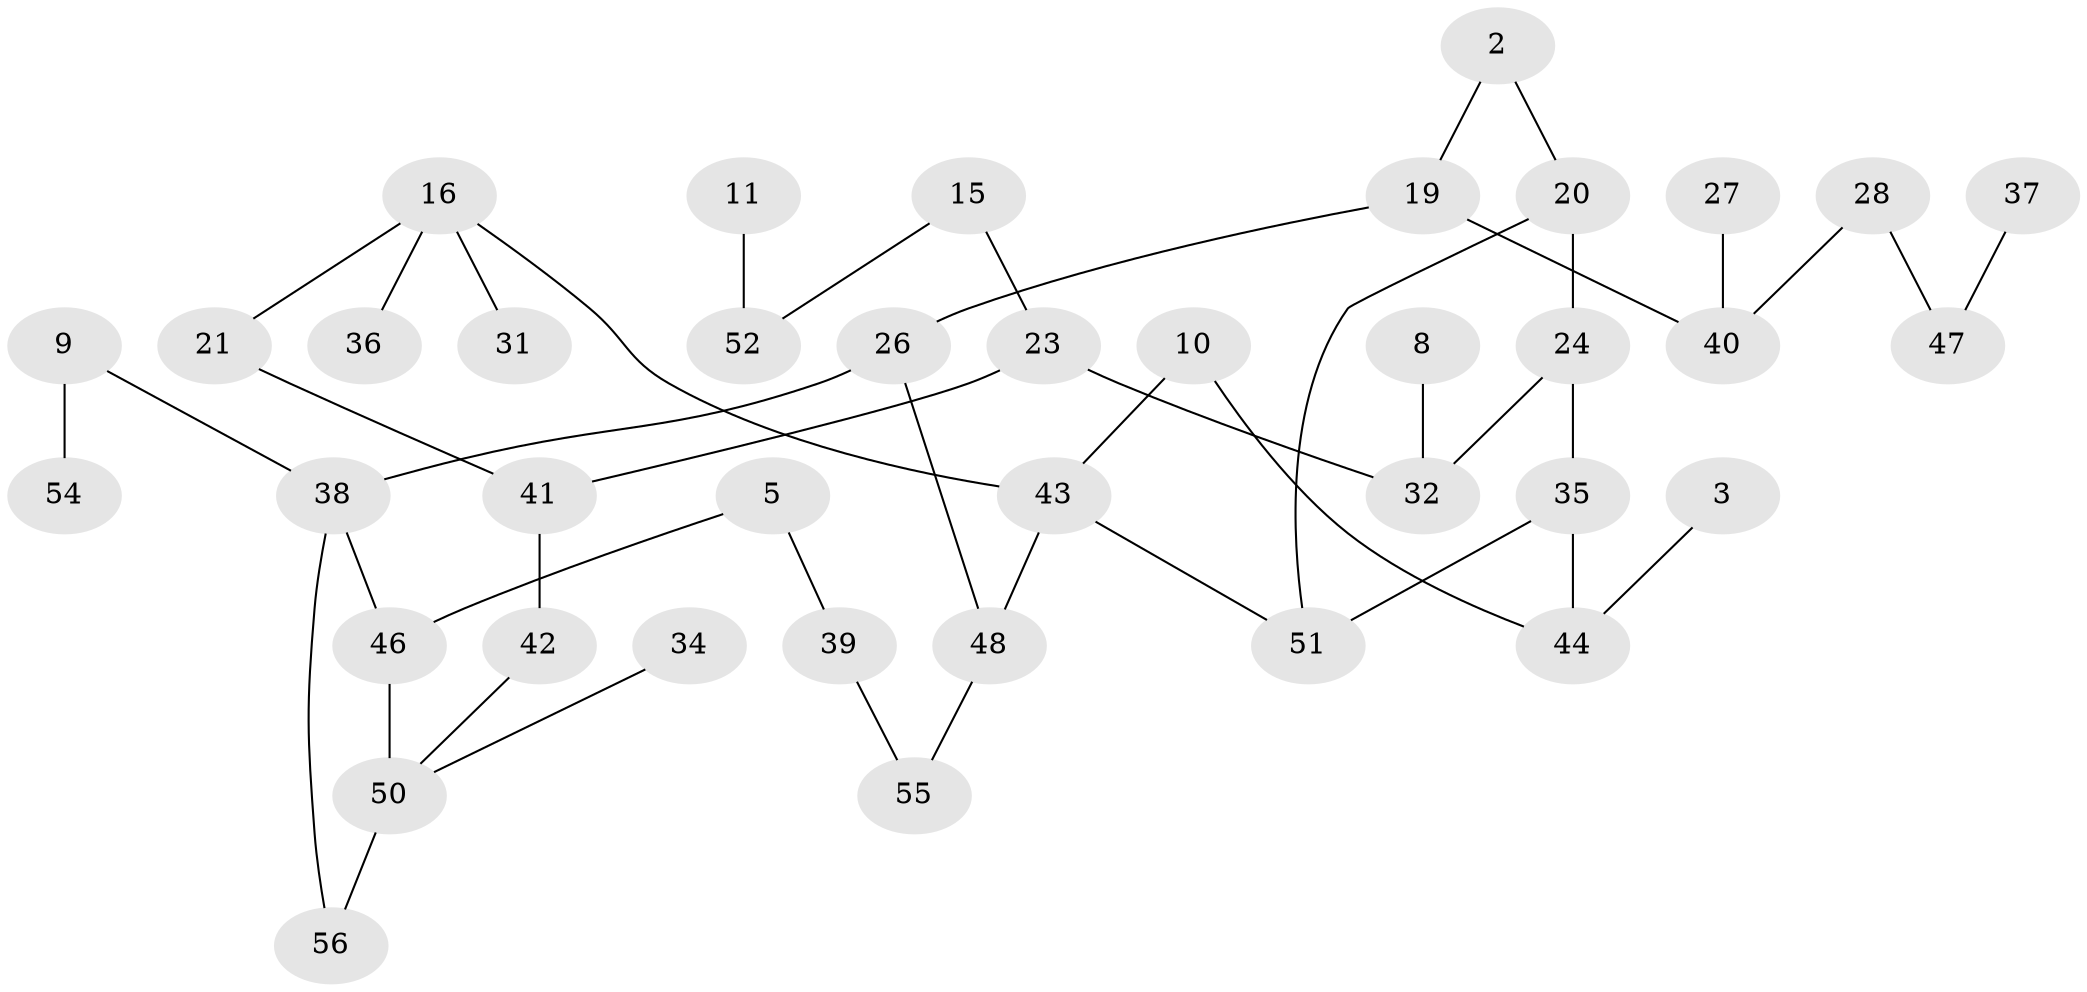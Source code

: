// original degree distribution, {0: 0.13513513513513514, 4: 0.06306306306306306, 2: 0.34234234234234234, 3: 0.18018018018018017, 1: 0.26126126126126126, 6: 0.009009009009009009, 5: 0.009009009009009009}
// Generated by graph-tools (version 1.1) at 2025/00/03/09/25 03:00:55]
// undirected, 39 vertices, 45 edges
graph export_dot {
graph [start="1"]
  node [color=gray90,style=filled];
  2;
  3;
  5;
  8;
  9;
  10;
  11;
  15;
  16;
  19;
  20;
  21;
  23;
  24;
  26;
  27;
  28;
  31;
  32;
  34;
  35;
  36;
  37;
  38;
  39;
  40;
  41;
  42;
  43;
  44;
  46;
  47;
  48;
  50;
  51;
  52;
  54;
  55;
  56;
  2 -- 19 [weight=1.0];
  2 -- 20 [weight=1.0];
  3 -- 44 [weight=1.0];
  5 -- 39 [weight=1.0];
  5 -- 46 [weight=1.0];
  8 -- 32 [weight=1.0];
  9 -- 38 [weight=1.0];
  9 -- 54 [weight=1.0];
  10 -- 43 [weight=1.0];
  10 -- 44 [weight=1.0];
  11 -- 52 [weight=1.0];
  15 -- 23 [weight=1.0];
  15 -- 52 [weight=1.0];
  16 -- 21 [weight=1.0];
  16 -- 31 [weight=1.0];
  16 -- 36 [weight=1.0];
  16 -- 43 [weight=1.0];
  19 -- 26 [weight=1.0];
  19 -- 40 [weight=2.0];
  20 -- 24 [weight=1.0];
  20 -- 51 [weight=1.0];
  21 -- 41 [weight=1.0];
  23 -- 32 [weight=1.0];
  23 -- 41 [weight=1.0];
  24 -- 32 [weight=1.0];
  24 -- 35 [weight=1.0];
  26 -- 38 [weight=1.0];
  26 -- 48 [weight=1.0];
  27 -- 40 [weight=1.0];
  28 -- 40 [weight=1.0];
  28 -- 47 [weight=1.0];
  34 -- 50 [weight=1.0];
  35 -- 44 [weight=1.0];
  35 -- 51 [weight=1.0];
  37 -- 47 [weight=1.0];
  38 -- 46 [weight=1.0];
  38 -- 56 [weight=1.0];
  39 -- 55 [weight=1.0];
  41 -- 42 [weight=1.0];
  42 -- 50 [weight=1.0];
  43 -- 48 [weight=1.0];
  43 -- 51 [weight=1.0];
  46 -- 50 [weight=2.0];
  48 -- 55 [weight=1.0];
  50 -- 56 [weight=1.0];
}
